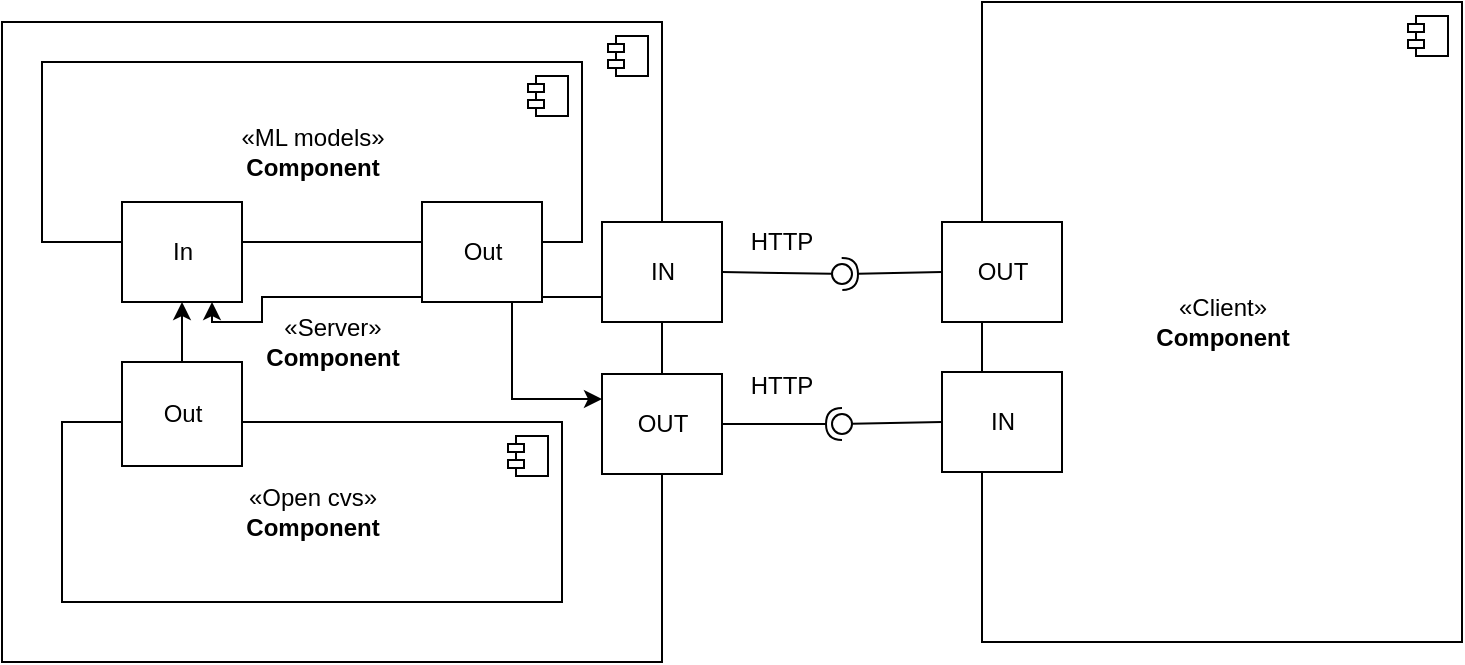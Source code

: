 <mxfile version="13.8.1"><diagram id="a9ufvXWkONKEz0pwvAmu" name="Page-1"><mxGraphModel dx="1307" dy="819" grid="1" gridSize="10" guides="1" tooltips="1" connect="1" arrows="1" fold="1" page="1" pageScale="1" pageWidth="827" pageHeight="1169" math="0" shadow="0"><root><mxCell id="0"/><mxCell id="1" parent="0"/><mxCell id="LFWd7BHZiv-13SOvC817-3" value="«Server»&lt;br&gt;&lt;b&gt;Component&lt;/b&gt;" style="html=1;dropTarget=0;" vertex="1" parent="1"><mxGeometry x="30" y="330" width="330" height="320" as="geometry"/></mxCell><mxCell id="LFWd7BHZiv-13SOvC817-4" value="" style="shape=module;jettyWidth=8;jettyHeight=4;" vertex="1" parent="LFWd7BHZiv-13SOvC817-3"><mxGeometry x="1" width="20" height="20" relative="1" as="geometry"><mxPoint x="-27" y="7" as="offset"/></mxGeometry></mxCell><mxCell id="LFWd7BHZiv-13SOvC817-5" value="«Client»&lt;br&gt;&lt;b&gt;Component&lt;/b&gt;" style="html=1;dropTarget=0;" vertex="1" parent="1"><mxGeometry x="520" y="320" width="240" height="320" as="geometry"/></mxCell><mxCell id="LFWd7BHZiv-13SOvC817-6" value="" style="shape=module;jettyWidth=8;jettyHeight=4;" vertex="1" parent="LFWd7BHZiv-13SOvC817-5"><mxGeometry x="1" width="20" height="20" relative="1" as="geometry"><mxPoint x="-27" y="7" as="offset"/></mxGeometry></mxCell><mxCell id="LFWd7BHZiv-13SOvC817-7" value="IN" style="html=1;" vertex="1" parent="1"><mxGeometry x="500" y="505" width="60" height="50" as="geometry"/></mxCell><mxCell id="LFWd7BHZiv-13SOvC817-8" value="OUT" style="html=1;" vertex="1" parent="1"><mxGeometry x="330" y="506" width="60" height="50" as="geometry"/></mxCell><mxCell id="LFWd7BHZiv-13SOvC817-9" value="OUT" style="html=1;" vertex="1" parent="1"><mxGeometry x="500" y="430" width="60" height="50" as="geometry"/></mxCell><mxCell id="LFWd7BHZiv-13SOvC817-42" style="edgeStyle=orthogonalEdgeStyle;rounded=0;orthogonalLoop=1;jettySize=auto;html=1;exitX=0;exitY=0.75;exitDx=0;exitDy=0;entryX=0.75;entryY=1;entryDx=0;entryDy=0;" edge="1" parent="1" source="LFWd7BHZiv-13SOvC817-10" target="LFWd7BHZiv-13SOvC817-24"><mxGeometry relative="1" as="geometry"><Array as="points"><mxPoint x="160" y="468"/><mxPoint x="160" y="480"/><mxPoint x="135" y="480"/></Array></mxGeometry></mxCell><mxCell id="LFWd7BHZiv-13SOvC817-10" value="IN" style="html=1;" vertex="1" parent="1"><mxGeometry x="330" y="430" width="60" height="50" as="geometry"/></mxCell><mxCell id="LFWd7BHZiv-13SOvC817-13" value="HTTP" style="text;html=1;strokeColor=none;fillColor=none;align=center;verticalAlign=middle;whiteSpace=wrap;rounded=0;" vertex="1" parent="1"><mxGeometry x="400" y="430" width="40" height="20" as="geometry"/></mxCell><mxCell id="LFWd7BHZiv-13SOvC817-14" value="HTTP" style="text;html=1;strokeColor=none;fillColor=none;align=center;verticalAlign=middle;whiteSpace=wrap;rounded=0;" vertex="1" parent="1"><mxGeometry x="400" y="502" width="40" height="20" as="geometry"/></mxCell><mxCell id="LFWd7BHZiv-13SOvC817-20" value="«ML models»&lt;br&gt;&lt;b&gt;Component&lt;/b&gt;" style="html=1;dropTarget=0;" vertex="1" parent="1"><mxGeometry x="50" y="350" width="270" height="90" as="geometry"/></mxCell><mxCell id="LFWd7BHZiv-13SOvC817-21" value="" style="shape=module;jettyWidth=8;jettyHeight=4;" vertex="1" parent="LFWd7BHZiv-13SOvC817-20"><mxGeometry x="1" width="20" height="20" relative="1" as="geometry"><mxPoint x="-27" y="7" as="offset"/></mxGeometry></mxCell><mxCell id="LFWd7BHZiv-13SOvC817-22" value="«Open cvs»&lt;br&gt;&lt;b&gt;Component&lt;/b&gt;" style="html=1;dropTarget=0;" vertex="1" parent="1"><mxGeometry x="60" y="530" width="250" height="90" as="geometry"/></mxCell><mxCell id="LFWd7BHZiv-13SOvC817-23" value="" style="shape=module;jettyWidth=8;jettyHeight=4;" vertex="1" parent="LFWd7BHZiv-13SOvC817-22"><mxGeometry x="1" width="20" height="20" relative="1" as="geometry"><mxPoint x="-27" y="7" as="offset"/></mxGeometry></mxCell><mxCell id="LFWd7BHZiv-13SOvC817-24" value="In" style="html=1;" vertex="1" parent="1"><mxGeometry x="90" y="420" width="60" height="50" as="geometry"/></mxCell><mxCell id="LFWd7BHZiv-13SOvC817-38" style="edgeStyle=orthogonalEdgeStyle;rounded=0;orthogonalLoop=1;jettySize=auto;html=1;exitX=0.5;exitY=0;exitDx=0;exitDy=0;entryX=0.5;entryY=1;entryDx=0;entryDy=0;" edge="1" parent="1" source="LFWd7BHZiv-13SOvC817-26" target="LFWd7BHZiv-13SOvC817-24"><mxGeometry relative="1" as="geometry"/></mxCell><mxCell id="LFWd7BHZiv-13SOvC817-26" value="Out" style="html=1;" vertex="1" parent="1"><mxGeometry x="90" y="500" width="60" height="52" as="geometry"/></mxCell><mxCell id="LFWd7BHZiv-13SOvC817-32" value="" style="rounded=0;orthogonalLoop=1;jettySize=auto;html=1;endArrow=none;endFill=0;exitX=1;exitY=0.5;exitDx=0;exitDy=0;" edge="1" target="LFWd7BHZiv-13SOvC817-34" parent="1" source="LFWd7BHZiv-13SOvC817-10"><mxGeometry relative="1" as="geometry"><mxPoint x="430" y="456" as="sourcePoint"/></mxGeometry></mxCell><mxCell id="LFWd7BHZiv-13SOvC817-33" value="" style="rounded=0;orthogonalLoop=1;jettySize=auto;html=1;endArrow=halfCircle;endFill=0;entryX=0.5;entryY=0.5;entryDx=0;entryDy=0;endSize=6;strokeWidth=1;exitX=0;exitY=0.5;exitDx=0;exitDy=0;" edge="1" target="LFWd7BHZiv-13SOvC817-34" parent="1" source="LFWd7BHZiv-13SOvC817-9"><mxGeometry relative="1" as="geometry"><mxPoint x="470" y="456" as="sourcePoint"/></mxGeometry></mxCell><mxCell id="LFWd7BHZiv-13SOvC817-34" value="" style="ellipse;whiteSpace=wrap;html=1;fontFamily=Helvetica;fontSize=12;fontColor=#000000;align=center;strokeColor=#000000;fillColor=#ffffff;points=[];aspect=fixed;resizable=0;" vertex="1" parent="1"><mxGeometry x="445" y="451" width="10" height="10" as="geometry"/></mxCell><mxCell id="LFWd7BHZiv-13SOvC817-35" value="" style="rounded=0;orthogonalLoop=1;jettySize=auto;html=1;endArrow=none;endFill=0;exitX=0;exitY=0.5;exitDx=0;exitDy=0;" edge="1" target="LFWd7BHZiv-13SOvC817-37" parent="1" source="LFWd7BHZiv-13SOvC817-7"><mxGeometry relative="1" as="geometry"><mxPoint x="400" y="531" as="sourcePoint"/></mxGeometry></mxCell><mxCell id="LFWd7BHZiv-13SOvC817-36" value="" style="rounded=0;orthogonalLoop=1;jettySize=auto;html=1;endArrow=halfCircle;endFill=0;entryX=0.5;entryY=0.5;entryDx=0;entryDy=0;endSize=6;strokeWidth=1;exitX=1;exitY=0.5;exitDx=0;exitDy=0;" edge="1" target="LFWd7BHZiv-13SOvC817-37" parent="1" source="LFWd7BHZiv-13SOvC817-8"><mxGeometry relative="1" as="geometry"><mxPoint x="450" y="590" as="sourcePoint"/></mxGeometry></mxCell><mxCell id="LFWd7BHZiv-13SOvC817-37" value="" style="ellipse;whiteSpace=wrap;html=1;fontFamily=Helvetica;fontSize=12;fontColor=#000000;align=center;strokeColor=#000000;fillColor=#ffffff;points=[];aspect=fixed;resizable=0;" vertex="1" parent="1"><mxGeometry x="445" y="526" width="10" height="10" as="geometry"/></mxCell><mxCell id="LFWd7BHZiv-13SOvC817-41" style="edgeStyle=orthogonalEdgeStyle;rounded=0;orthogonalLoop=1;jettySize=auto;html=1;exitX=0.75;exitY=1;exitDx=0;exitDy=0;entryX=0;entryY=0.25;entryDx=0;entryDy=0;" edge="1" parent="1" source="LFWd7BHZiv-13SOvC817-39" target="LFWd7BHZiv-13SOvC817-8"><mxGeometry relative="1" as="geometry"/></mxCell><mxCell id="LFWd7BHZiv-13SOvC817-39" value="Out" style="html=1;" vertex="1" parent="1"><mxGeometry x="240" y="420" width="60" height="50" as="geometry"/></mxCell></root></mxGraphModel></diagram></mxfile>